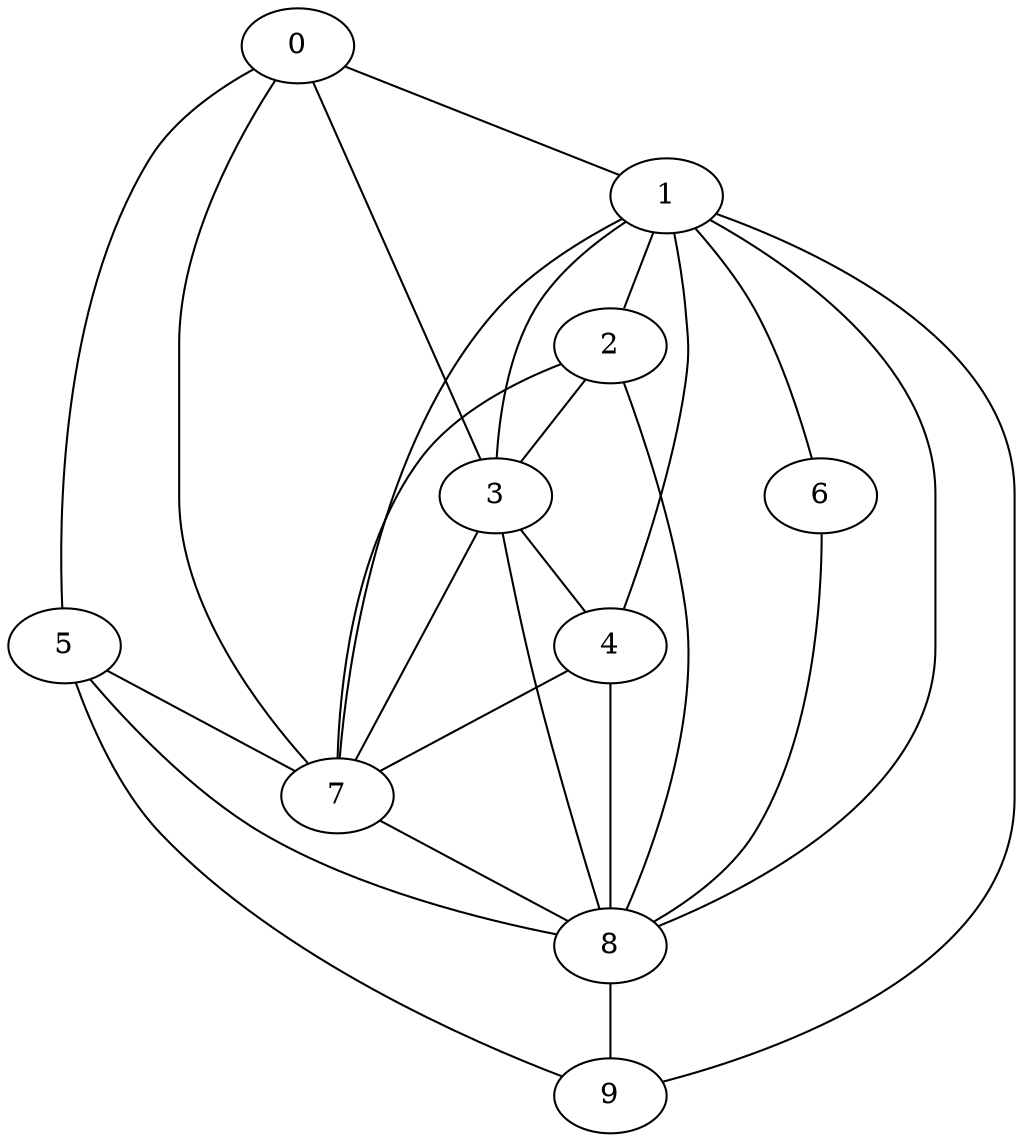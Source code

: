 graph exempleMatAdjacence {
	graph [bb="0,0,470,540"];
	node [label="\N"];
	0	 [height=0.5,
		pos="180,522",
		width=0.75];
	1	 [height=0.5,
		pos="274,450",
		width=0.75];
	0 -- 1	 [pos="198.12,508.12 214.88,495.29 239.62,476.33 256.25,463.6"];
	3	 [height=0.5,
		pos="316,306",
		width=0.75];
	0 -- 3	 [pos="205.78,516.45 234.04,509.28 279.41,494.46 310,468 349.08,434.2 368.29,409.35 353,360 348.56,345.67 338.86,331.76 330.51,321.65"];
	5	 [height=0.5,
		pos="27,234",
		width=0.75];
	0 -- 5	 [pos="153.07,519.4 121.77,514.81 71.197,502.24 46,468 -2.796,401.69 13.584,294.33 22.666,251.99"];
	7	 [height=0.5,
		pos="200,162",
		width=0.75];
	0 -- 7	 [pos="164.76,507.05 129.03,470.13 45.385,371.53 79,288 99.606,236.79 152.07,194.71 180.68,174.66"];
	2	 [height=0.5,
		pos="301,378",
		width=0.75];
	1 -- 2	 [pos="280.67,432.2 284.86,421.04 290.23,406.71 294.4,395.59"];
	1 -- 3	 [pos="295.27,438.47 310,429.17 328.45,414.58 337,396 348.06,371.95 336.14,341.51 326.27,322.91"];
	4	 [height=0.5,
		pos="293,234",
		width=0.75];
	1 -- 4	 [pos="270.25,432.09 268.25,421.62 266,408.12 265,396 260.62,343.09 277.39,281.55 286.88,251.85"];
	6	 [height=0.5,
		pos="115,306",
		width=0.75];
	1 -- 6	 [pos="248.38,443.95 222.19,436.59 181.79,421.83 156,396 135.86,375.83 124.6,343.97 119.17,324.07"];
	1 -- 7	 [pos="267.04,432.58 253.73,398.49 224.68,320.34 210,252 204.72,227.41 202.13,198.4 200.93,180.1"];
	8	 [height=0.5,
		pos="293,90",
		width=0.75];
	1 -- 8	 [pos="297.11,440.25 315.2,431.38 339.49,416.54 353,396 370.91,368.76 363.87,356.45 367,324 374.7,244.09 390.3,214.55 352,144 342.72,126.92 \
325.95,112.37 312.65,102.69"];
	9	 [height=0.5,
		pos="293,18",
		width=0.75];
	1 -- 9	 [pos="299.62,444.05 352.75,430.02 470,389.6 470,306 470,306 470,306 470,162 470,84.554 366.77,41.415 317.98,25.35"];
	2 -- 3	 [pos="304.79,359.83 307.08,348.83 309.99,334.86 312.27,323.91"];
	2 -- 7	 [pos="289.6,361.56 273.78,338.14 245.05,293.39 227,252 216.5,227.93 208.53,198.54 204.06,180.04"];
	2 -- 8	 [pos="319.33,364.7 331.12,354.94 345.43,340.54 352,324 357.91,309.13 352.99,303.97 352,288 347.99,223.57 357.41,203.76 333,144 327.09,\
129.53 316.41,115.41 307.57,105.24"];
	3 -- 4	 [pos="310.31,288.2 306.78,277.13 302.24,262.93 298.7,251.84"];
	3 -- 7	 [pos="298.59,292.19 286.19,281.87 269.57,267.01 257,252 237.41,228.6 219.39,197.98 209.06,179.16"];
	3 -- 8	 [pos="321.41,288.19 324.3,277.76 327.55,264.26 329,252 335.35,198.5 313.21,136.72 300.82,107.3"];
	4 -- 7	 [pos="275.07,220.12 258.6,207.37 234.33,188.58 217.88,175.84"];
	4 -- 8	 [pos="293,215.76 293,188.06 293,135.7 293,108.09"];
	5 -- 7	 [pos="49.973,224.44 83.062,210.67 143.79,185.39 176.93,171.6"];
	5 -- 8	 [pos="31.164,215.9 36.848,195.34 49.058,162.3 72,144 102.1,119.98 214.57,101.22 266.46,93.646"];
	5 -- 9	 [pos="25.459,215.94 24.741,196.34 26.489,165.04 42,144 98.426,67.474 214.52,34.423 266.65,23.018"];
	6 -- 8	 [pos="115.62,287.77 117.68,254.97 126.5,185.56 164,144 191.08,113.99 237.5,100.17 266.65,94.18"];
	7 -- 8	 [pos="217.93,148.12 234.4,135.37 258.67,116.58 275.12,103.84"];
	8 -- 9	 [pos="293,71.831 293,61 293,47.288 293,36.413"];
}
